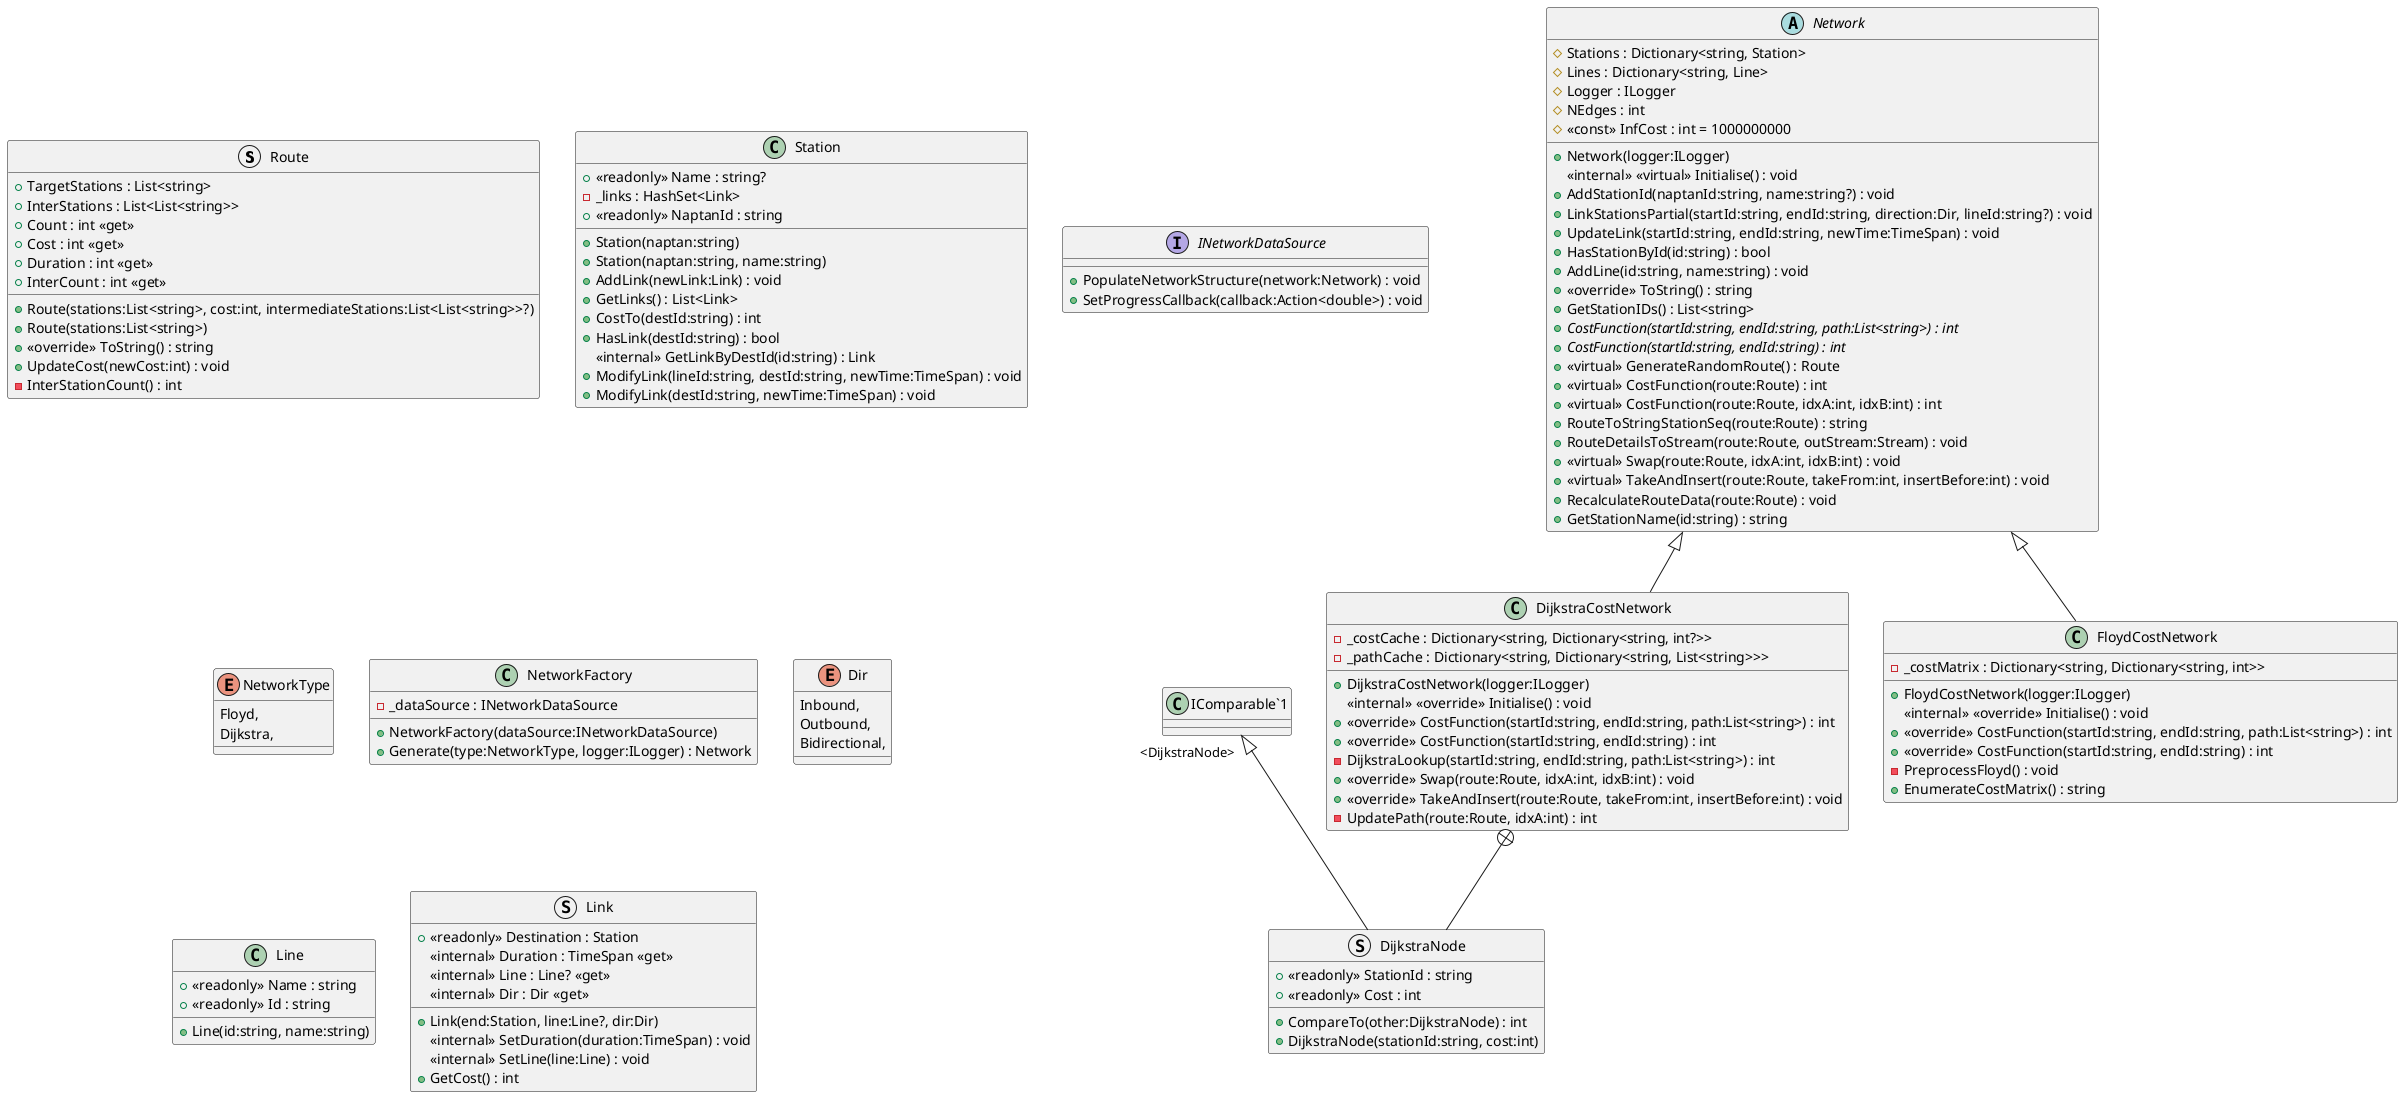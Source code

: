 @startuml
struct Route {
    + TargetStations : List<string>
    + InterStations : List<List<string>>
    + Count : int <<get>>
    + Cost : int <<get>>
    + Duration : int <<get>>
    + Route(stations:List<string>, cost:int, intermediateStations:List<List<string>>?)
    + Route(stations:List<string>)
    + <<override>> ToString() : string
    + UpdateCost(newCost:int) : void
    - InterStationCount() : int
    + InterCount : int <<get>>
}
class Station {
    + <<readonly>> Name : string?
    - _links : HashSet<Link>
    + <<readonly>> NaptanId : string
    + Station(naptan:string)
    + Station(naptan:string, name:string)
    + AddLink(newLink:Link) : void
    + GetLinks() : List<Link>
    + CostTo(destId:string) : int
    + HasLink(destId:string) : bool
    <<internal>> GetLinkByDestId(id:string) : Link
    + ModifyLink(lineId:string, destId:string, newTime:TimeSpan) : void
    + ModifyLink(destId:string, newTime:TimeSpan) : void
}
interface INetworkDataSource {
    + PopulateNetworkStructure(network:Network) : void
    + SetProgressCallback(callback:Action<double>) : void
}
enum NetworkType {
    Floyd,
    Dijkstra,
}
class NetworkFactory {
    - _dataSource : INetworkDataSource
    + NetworkFactory(dataSource:INetworkDataSource)
    + Generate(type:NetworkType, logger:ILogger) : Network
}
class DijkstraCostNetwork {
    + DijkstraCostNetwork(logger:ILogger)
    - _costCache : Dictionary<string, Dictionary<string, int?>>
    - _pathCache : Dictionary<string, Dictionary<string, List<string>>>
    <<internal>> <<override>> Initialise() : void
    + <<override>> CostFunction(startId:string, endId:string, path:List<string>) : int
    + <<override>> CostFunction(startId:string, endId:string) : int
    - DijkstraLookup(startId:string, endId:string, path:List<string>) : int
    + <<override>> Swap(route:Route, idxA:int, idxB:int) : void
    + <<override>> TakeAndInsert(route:Route, takeFrom:int, insertBefore:int) : void
    - UpdatePath(route:Route, idxA:int) : int
}
struct DijkstraNode {
    + <<readonly>> StationId : string
    + <<readonly>> Cost : int
    + CompareTo(other:DijkstraNode) : int
    + DijkstraNode(stationId:string, cost:int)
}
Network <|-- DijkstraCostNetwork
DijkstraCostNetwork +-- DijkstraNode
"IComparable`1" "<DijkstraNode>" <|-- DijkstraNode
enum Dir {
    Inbound,
    Outbound,
    Bidirectional,
}
class Line {
    + <<readonly>> Name : string
    + <<readonly>> Id : string
    + Line(id:string, name:string)
}
struct Link {
    + <<readonly>> Destination : Station
    <<internal>> Duration : TimeSpan <<get>>
    <<internal>> Line : Line? <<get>>
    <<internal>> Dir : Dir <<get>>
    + Link(end:Station, line:Line?, dir:Dir)
    <<internal>> SetDuration(duration:TimeSpan) : void
    <<internal>> SetLine(line:Line) : void
    + GetCost() : int
}
abstract class Network {
    # Stations : Dictionary<string, Station>
    # Lines : Dictionary<string, Line>
    # Logger : ILogger
    # NEdges : int
    # <<const>> InfCost : int = 1000000000
    + Network(logger:ILogger)
    <<internal>> <<virtual>> Initialise() : void
    + AddStationId(naptanId:string, name:string?) : void
    + LinkStationsPartial(startId:string, endId:string, direction:Dir, lineId:string?) : void
    + UpdateLink(startId:string, endId:string, newTime:TimeSpan) : void
    + HasStationById(id:string) : bool
    + AddLine(id:string, name:string) : void
    + <<override>> ToString() : string
    + GetStationIDs() : List<string>
    + {abstract} CostFunction(startId:string, endId:string, path:List<string>) : int
    + {abstract} CostFunction(startId:string, endId:string) : int
    + <<virtual>> GenerateRandomRoute() : Route
    + <<virtual>> CostFunction(route:Route) : int
    + <<virtual>> CostFunction(route:Route, idxA:int, idxB:int) : int
    + RouteToStringStationSeq(route:Route) : string
    + RouteDetailsToStream(route:Route, outStream:Stream) : void
    + <<virtual>> Swap(route:Route, idxA:int, idxB:int) : void
    + <<virtual>> TakeAndInsert(route:Route, takeFrom:int, insertBefore:int) : void
    + RecalculateRouteData(route:Route) : void
    + GetStationName(id:string) : string
}
class FloydCostNetwork {
    - _costMatrix : Dictionary<string, Dictionary<string, int>>
    + FloydCostNetwork(logger:ILogger)
    <<internal>> <<override>> Initialise() : void
    + <<override>> CostFunction(startId:string, endId:string, path:List<string>) : int
    + <<override>> CostFunction(startId:string, endId:string) : int
    - PreprocessFloyd() : void
    + EnumerateCostMatrix() : string
}
Network <|-- FloydCostNetwork
@enduml
